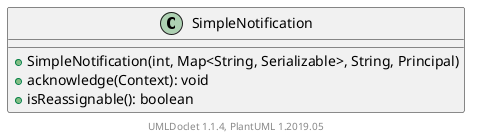 @startuml

    class SimpleNotification [[SimpleNotification.html]] {
        +SimpleNotification(int, Map<String, Serializable>, String, Principal)
        +acknowledge(Context): void
        +isReassignable(): boolean
    }


    center footer UMLDoclet 1.1.4, PlantUML 1.2019.05
@enduml
